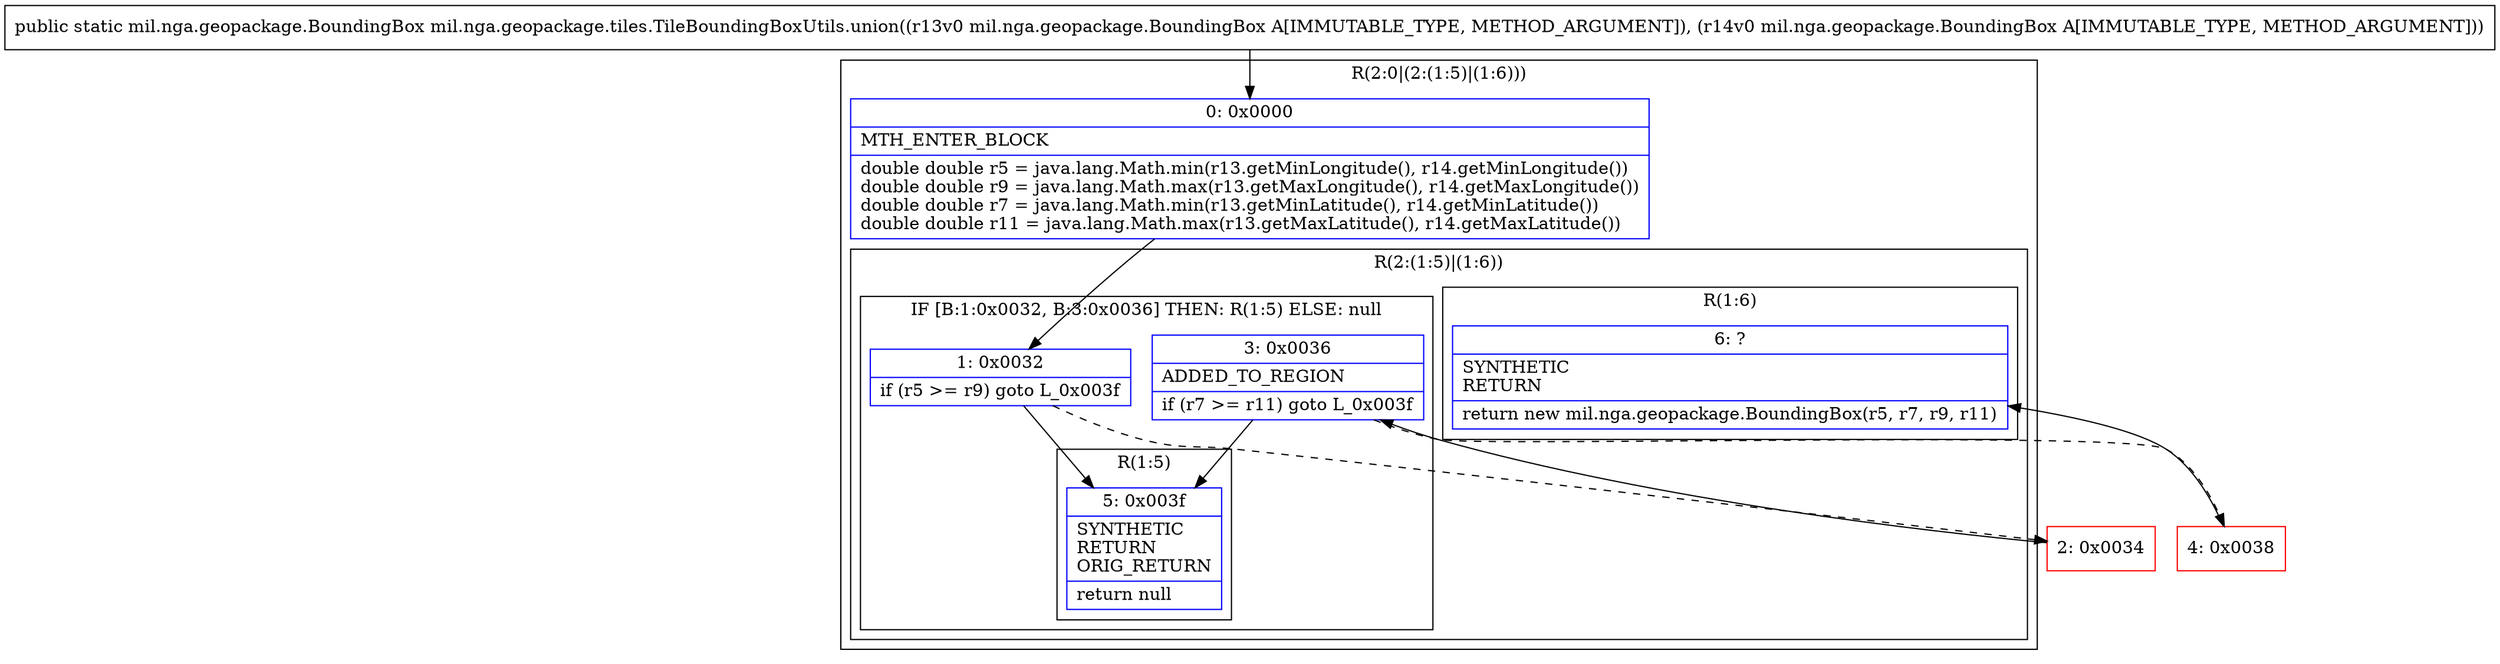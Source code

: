 digraph "CFG formil.nga.geopackage.tiles.TileBoundingBoxUtils.union(Lmil\/nga\/geopackage\/BoundingBox;Lmil\/nga\/geopackage\/BoundingBox;)Lmil\/nga\/geopackage\/BoundingBox;" {
subgraph cluster_Region_1828214041 {
label = "R(2:0|(2:(1:5)|(1:6)))";
node [shape=record,color=blue];
Node_0 [shape=record,label="{0\:\ 0x0000|MTH_ENTER_BLOCK\l|double double r5 = java.lang.Math.min(r13.getMinLongitude(), r14.getMinLongitude())\ldouble double r9 = java.lang.Math.max(r13.getMaxLongitude(), r14.getMaxLongitude())\ldouble double r7 = java.lang.Math.min(r13.getMinLatitude(), r14.getMinLatitude())\ldouble double r11 = java.lang.Math.max(r13.getMaxLatitude(), r14.getMaxLatitude())\l}"];
subgraph cluster_Region_895314836 {
label = "R(2:(1:5)|(1:6))";
node [shape=record,color=blue];
subgraph cluster_IfRegion_2129227077 {
label = "IF [B:1:0x0032, B:3:0x0036] THEN: R(1:5) ELSE: null";
node [shape=record,color=blue];
Node_1 [shape=record,label="{1\:\ 0x0032|if (r5 \>= r9) goto L_0x003f\l}"];
Node_3 [shape=record,label="{3\:\ 0x0036|ADDED_TO_REGION\l|if (r7 \>= r11) goto L_0x003f\l}"];
subgraph cluster_Region_1155032395 {
label = "R(1:5)";
node [shape=record,color=blue];
Node_5 [shape=record,label="{5\:\ 0x003f|SYNTHETIC\lRETURN\lORIG_RETURN\l|return null\l}"];
}
}
subgraph cluster_Region_1453156337 {
label = "R(1:6)";
node [shape=record,color=blue];
Node_6 [shape=record,label="{6\:\ ?|SYNTHETIC\lRETURN\l|return new mil.nga.geopackage.BoundingBox(r5, r7, r9, r11)\l}"];
}
}
}
Node_2 [shape=record,color=red,label="{2\:\ 0x0034}"];
Node_4 [shape=record,color=red,label="{4\:\ 0x0038}"];
MethodNode[shape=record,label="{public static mil.nga.geopackage.BoundingBox mil.nga.geopackage.tiles.TileBoundingBoxUtils.union((r13v0 mil.nga.geopackage.BoundingBox A[IMMUTABLE_TYPE, METHOD_ARGUMENT]), (r14v0 mil.nga.geopackage.BoundingBox A[IMMUTABLE_TYPE, METHOD_ARGUMENT])) }"];
MethodNode -> Node_0;
Node_0 -> Node_1;
Node_1 -> Node_2[style=dashed];
Node_1 -> Node_5;
Node_3 -> Node_4[style=dashed];
Node_3 -> Node_5;
Node_2 -> Node_3;
Node_4 -> Node_6;
}

